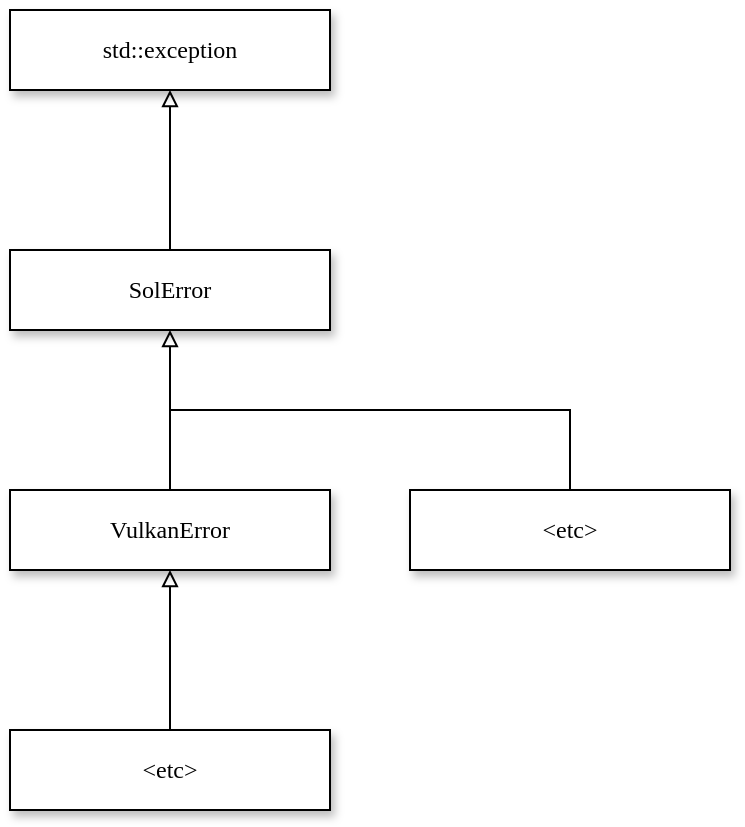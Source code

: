 <mxfile>
    <diagram id="pIsPSVw4wNhW4OB5O9Dt" name="Page-1">
        <mxGraphModel dx="1107" dy="685" grid="1" gridSize="10" guides="1" tooltips="1" connect="1" arrows="1" fold="1" page="1" pageScale="1" pageWidth="850" pageHeight="1100" math="0" shadow="0">
            <root>
                <mxCell id="0"/>
                <mxCell id="1" parent="0"/>
                <mxCell id="165" value="std::exception" style="rounded=0;whiteSpace=wrap;html=1;shadow=1;fontFamily=Lucida Console;" parent="1" vertex="1">
                    <mxGeometry width="160" height="40" as="geometry"/>
                </mxCell>
                <mxCell id="171" style="edgeStyle=orthogonalEdgeStyle;rounded=0;orthogonalLoop=1;jettySize=auto;html=1;exitX=0.5;exitY=0;exitDx=0;exitDy=0;endArrow=block;endFill=0;entryX=0.5;entryY=1;entryDx=0;entryDy=0;" parent="1" source="168" target="165" edge="1">
                    <mxGeometry relative="1" as="geometry">
                        <mxPoint x="80" y="60" as="targetPoint"/>
                        <Array as="points"/>
                    </mxGeometry>
                </mxCell>
                <mxCell id="168" value="SolError" style="rounded=0;whiteSpace=wrap;html=1;shadow=1;fontFamily=Lucida Console;" parent="1" vertex="1">
                    <mxGeometry y="120" width="160" height="40" as="geometry"/>
                </mxCell>
                <mxCell id="183" style="edgeStyle=orthogonalEdgeStyle;rounded=0;orthogonalLoop=1;jettySize=auto;html=1;exitX=0.5;exitY=0;exitDx=0;exitDy=0;entryX=0.5;entryY=1;entryDx=0;entryDy=0;fontFamily=Lucida Console;endArrow=block;endFill=0;" parent="1" source="182" target="168" edge="1">
                    <mxGeometry relative="1" as="geometry"/>
                </mxCell>
                <mxCell id="182" value="VulkanError" style="rounded=0;whiteSpace=wrap;html=1;shadow=1;fontFamily=Lucida Console;" parent="1" vertex="1">
                    <mxGeometry y="240" width="160" height="40" as="geometry"/>
                </mxCell>
                <mxCell id="186" style="edgeStyle=orthogonalEdgeStyle;rounded=0;orthogonalLoop=1;jettySize=auto;html=1;exitX=0.5;exitY=0;exitDx=0;exitDy=0;fontFamily=Lucida Console;endArrow=none;endFill=0;" parent="1" source="185" edge="1">
                    <mxGeometry relative="1" as="geometry">
                        <mxPoint x="80" y="200" as="targetPoint"/>
                        <Array as="points">
                            <mxPoint x="280" y="200"/>
                        </Array>
                    </mxGeometry>
                </mxCell>
                <mxCell id="185" value="&amp;lt;etc&amp;gt;" style="rounded=0;whiteSpace=wrap;html=1;shadow=1;fontFamily=Lucida Console;" parent="1" vertex="1">
                    <mxGeometry x="200" y="240" width="160" height="40" as="geometry"/>
                </mxCell>
                <mxCell id="188" style="edgeStyle=orthogonalEdgeStyle;rounded=0;orthogonalLoop=1;jettySize=auto;html=1;exitX=0.5;exitY=0;exitDx=0;exitDy=0;entryX=0.5;entryY=1;entryDx=0;entryDy=0;endArrow=block;endFill=0;" edge="1" parent="1" source="187" target="182">
                    <mxGeometry relative="1" as="geometry"/>
                </mxCell>
                <mxCell id="187" value="&amp;lt;etc&amp;gt;" style="rounded=0;whiteSpace=wrap;html=1;shadow=1;fontFamily=Lucida Console;" vertex="1" parent="1">
                    <mxGeometry y="360" width="160" height="40" as="geometry"/>
                </mxCell>
            </root>
        </mxGraphModel>
    </diagram>
</mxfile>